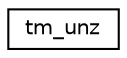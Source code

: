 digraph "Graphical Class Hierarchy"
{
  edge [fontname="Helvetica",fontsize="10",labelfontname="Helvetica",labelfontsize="10"];
  node [fontname="Helvetica",fontsize="10",shape=record];
  rankdir="LR";
  Node1 [label="tm_unz",height=0.2,width=0.4,color="black", fillcolor="white", style="filled",URL="$unzip_8h.html#structtm__unz"];
}
